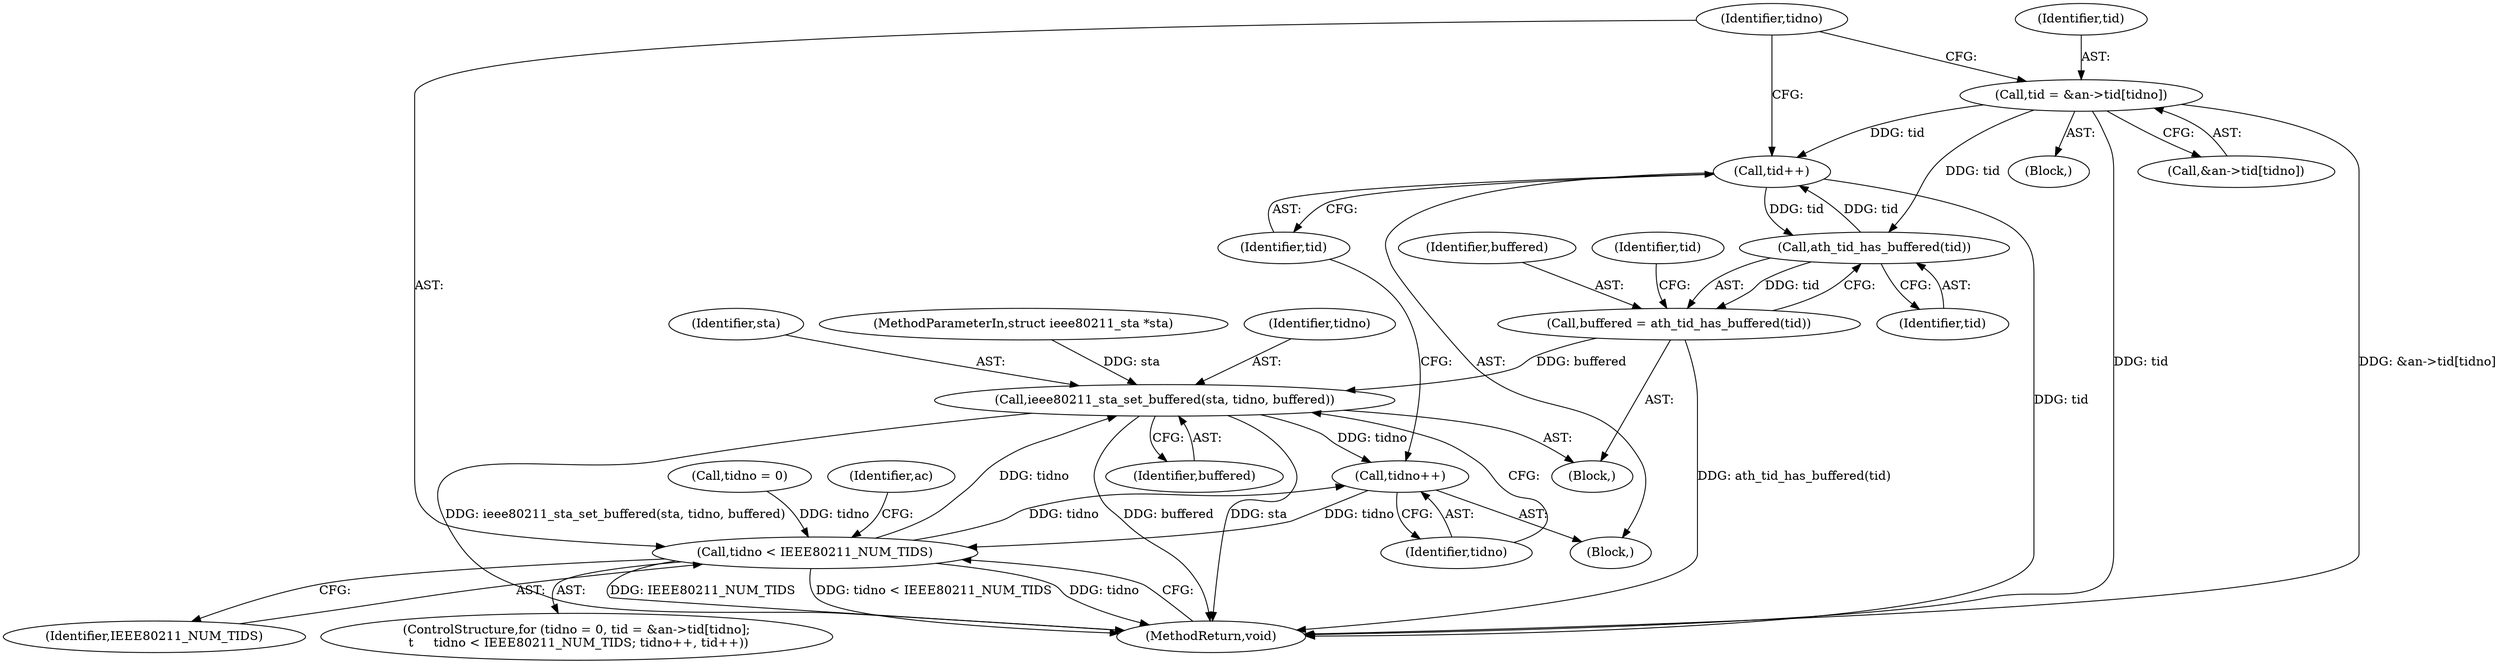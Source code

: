 digraph "0_linux_21f8aaee0c62708654988ce092838aa7df4d25d8@pointer" {
"1000129" [label="(Call,tid++)"];
"1000157" [label="(Call,ath_tid_has_buffered(tid))"];
"1000129" [label="(Call,tid++)"];
"1000115" [label="(Call,tid = &an->tid[tidno])"];
"1000155" [label="(Call,buffered = ath_tid_has_buffered(tid))"];
"1000187" [label="(Call,ieee80211_sta_set_buffered(sta, tidno, buffered))"];
"1000127" [label="(Call,tidno++)"];
"1000123" [label="(Call,tidno < IEEE80211_NUM_TIDS)"];
"1000157" [label="(Call,ath_tid_has_buffered(tid))"];
"1000129" [label="(Call,tid++)"];
"1000128" [label="(Identifier,tidno)"];
"1000158" [label="(Identifier,tid)"];
"1000116" [label="(Identifier,tid)"];
"1000191" [label="(MethodReturn,void)"];
"1000111" [label="(Block,)"];
"1000156" [label="(Identifier,buffered)"];
"1000187" [label="(Call,ieee80211_sta_set_buffered(sta, tidno, buffered))"];
"1000161" [label="(Identifier,tid)"];
"1000115" [label="(Call,tid = &an->tid[tidno])"];
"1000127" [label="(Call,tidno++)"];
"1000155" [label="(Call,buffered = ath_tid_has_buffered(tid))"];
"1000130" [label="(Identifier,tid)"];
"1000189" [label="(Identifier,tidno)"];
"1000125" [label="(Identifier,IEEE80211_NUM_TIDS)"];
"1000188" [label="(Identifier,sta)"];
"1000131" [label="(Block,)"];
"1000133" [label="(Identifier,ac)"];
"1000110" [label="(ControlStructure,for (tidno = 0, tid = &an->tid[tidno];\n \t     tidno < IEEE80211_NUM_TIDS; tidno++, tid++))"];
"1000190" [label="(Identifier,buffered)"];
"1000112" [label="(Call,tidno = 0)"];
"1000126" [label="(Block,)"];
"1000101" [label="(MethodParameterIn,struct ieee80211_sta *sta)"];
"1000123" [label="(Call,tidno < IEEE80211_NUM_TIDS)"];
"1000124" [label="(Identifier,tidno)"];
"1000117" [label="(Call,&an->tid[tidno])"];
"1000129" -> "1000126"  [label="AST: "];
"1000129" -> "1000130"  [label="CFG: "];
"1000130" -> "1000129"  [label="AST: "];
"1000124" -> "1000129"  [label="CFG: "];
"1000129" -> "1000191"  [label="DDG: tid"];
"1000157" -> "1000129"  [label="DDG: tid"];
"1000115" -> "1000129"  [label="DDG: tid"];
"1000129" -> "1000157"  [label="DDG: tid"];
"1000157" -> "1000155"  [label="AST: "];
"1000157" -> "1000158"  [label="CFG: "];
"1000158" -> "1000157"  [label="AST: "];
"1000155" -> "1000157"  [label="CFG: "];
"1000157" -> "1000155"  [label="DDG: tid"];
"1000115" -> "1000157"  [label="DDG: tid"];
"1000115" -> "1000111"  [label="AST: "];
"1000115" -> "1000117"  [label="CFG: "];
"1000116" -> "1000115"  [label="AST: "];
"1000117" -> "1000115"  [label="AST: "];
"1000124" -> "1000115"  [label="CFG: "];
"1000115" -> "1000191"  [label="DDG: &an->tid[tidno]"];
"1000115" -> "1000191"  [label="DDG: tid"];
"1000155" -> "1000131"  [label="AST: "];
"1000156" -> "1000155"  [label="AST: "];
"1000161" -> "1000155"  [label="CFG: "];
"1000155" -> "1000191"  [label="DDG: ath_tid_has_buffered(tid)"];
"1000155" -> "1000187"  [label="DDG: buffered"];
"1000187" -> "1000131"  [label="AST: "];
"1000187" -> "1000190"  [label="CFG: "];
"1000188" -> "1000187"  [label="AST: "];
"1000189" -> "1000187"  [label="AST: "];
"1000190" -> "1000187"  [label="AST: "];
"1000128" -> "1000187"  [label="CFG: "];
"1000187" -> "1000191"  [label="DDG: buffered"];
"1000187" -> "1000191"  [label="DDG: sta"];
"1000187" -> "1000191"  [label="DDG: ieee80211_sta_set_buffered(sta, tidno, buffered)"];
"1000187" -> "1000127"  [label="DDG: tidno"];
"1000101" -> "1000187"  [label="DDG: sta"];
"1000123" -> "1000187"  [label="DDG: tidno"];
"1000127" -> "1000126"  [label="AST: "];
"1000127" -> "1000128"  [label="CFG: "];
"1000128" -> "1000127"  [label="AST: "];
"1000130" -> "1000127"  [label="CFG: "];
"1000127" -> "1000123"  [label="DDG: tidno"];
"1000123" -> "1000127"  [label="DDG: tidno"];
"1000123" -> "1000110"  [label="AST: "];
"1000123" -> "1000125"  [label="CFG: "];
"1000124" -> "1000123"  [label="AST: "];
"1000125" -> "1000123"  [label="AST: "];
"1000133" -> "1000123"  [label="CFG: "];
"1000191" -> "1000123"  [label="CFG: "];
"1000123" -> "1000191"  [label="DDG: IEEE80211_NUM_TIDS"];
"1000123" -> "1000191"  [label="DDG: tidno < IEEE80211_NUM_TIDS"];
"1000123" -> "1000191"  [label="DDG: tidno"];
"1000112" -> "1000123"  [label="DDG: tidno"];
}
